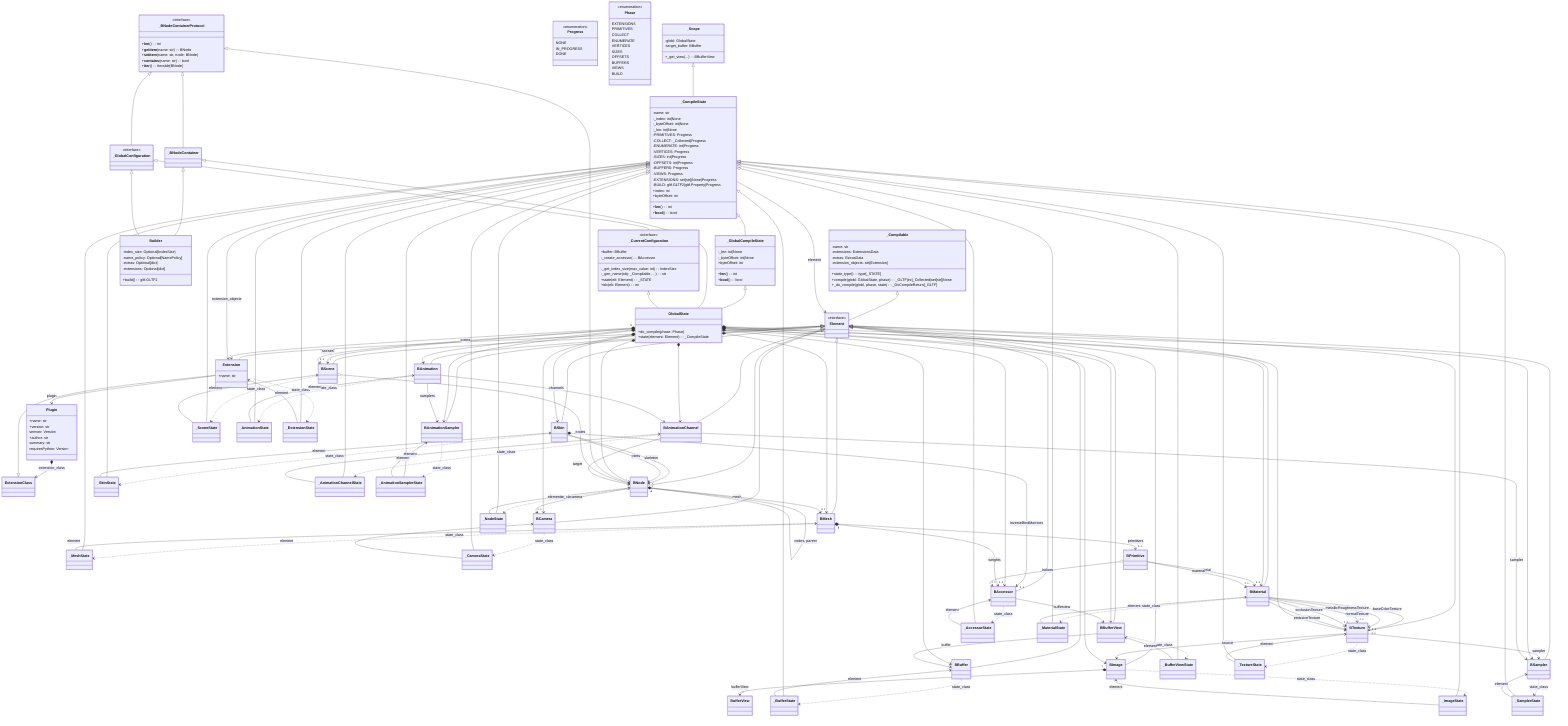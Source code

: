 classDiagram
    class _CompileState {
        -name: str
        -_index: int|None
        -_byteOffset: int|None
        -_len: int|None
        -PRIMITIVES: Progress
        -COLLECT: _Collected|Progress
        -ENUMERATE: int|Progress
        -VERTICES: Progress
        -SIZES: int|Progress
        -OFFSETS: int|Progress
        -BUFFERS: Progress
        -VIEWS: Progress
        -EXTENSIONS: set[str]|None|Progress
        -BUILD: gltf.GLTF2|gltf.Property|Progress
        +index: int
        +byteOffset: int
        +__len__(): int
        +__bool__(): bool
    }

    class _GlobalCompileState {
        -_len: int|None
        -_byteOffset: int|None
        +byteOffset: int
        +__len__(): int
        +__bool__(): bool
    }

    class _Compilable {
        -name: str
        -extensions: ExtensionsData
        -extras: ExtrasData
        -extension_objects: set[Extension]
        +state_type(): type[_STATE]
        +compile(globl: GlobalState, phase): _GLTF|int|_Collected|set[str]|None
        +_do_compile(globl, phase, state): _DoCompileReturn[_GLTF]
    }

    class GlobalState {
        +do_compile(phase: Phase)
        +state(element: Element): _CompileState
    }

    class Builder {
        -index_size: Optional[IndexSize]
        -name_policy: Optional[NamePolicy]
        -extras: Optional[dict]
        -extensions: Optional[dict]
        +build(): gltf.GLTF2
    }

    class _Scope {
        -globl: GlobalState
        -target_buffer: BBuffer
        +_get_view(...): BBufferView
    }

    class Progress {
        <<enumeration>>
        NONE
        IN_PROGRESS
        DONE
    }

    class Phase {
        <<enumeration>>
        EXTENSIONS
        PRIMITIVES
        COLLECT
        ENUMERATE
        VERTICES
        SIZES
        OFFSETS
        BUFFERS
        VIEWS
        BUILD
    }

    class _BNodeContainerProtocol {
        <<interface>>
        +__len__(): int
        +__getitem__(name: str): BNode
        +__setitem__(name: str, node: BNode)
        +__contains__(name: str): bool
        +__iter__(): Iterable[BNode]
    }

    class _GlobalConfiguration {
        <<interface>>
    }

    class _CurrentConfiguration {
        <<interface>>
        +buffer: BBuffer
        -_get_index_size(max_value: int): IndexSize
        -_gen_name(obj: _Compilable, ...): str
        -_create_accessor(...: BAccessor
        +state(elt: Element): _STATE
        +idx(elt: Element): int
    }

    class Element {
        <<interface>>
    }

    class Plugin {
        +name: str
        +version: str
        semver: Version
        +author: str
        summary: str
        requiresPython: Version
    }
    class Extension {
        +name: str
    }
    Extension --> Plugin : plugin
    Plugin *--> ExtensionClass : extension_class
    Extension --|> ExtensionClass

    _BNodeContainer <|-- Builder
    _GlobalConfiguration <|-- Builder
    _BNodeContainerProtocol <|-- _BNodeContainer
    _BNodeContainerProtocol <|-- _GlobalConfiguration
    _GlobalCompileState <|-- GlobalState
    _BNodeContainer <|-- GlobalState
    _CurrentConfiguration <|-- GlobalState
    _CompileState <|-- _GlobalCompileState
    _Scope <|-- _CompileState
    _GlobalConfiguration <|-- _CurrentConfiguration

    _Compilable <|-- Element
    Element <|-- BNode
    Element <|-- BBuffer
    Element <|-- BBufferView
    Element <|-- BAccessor
    Element <|-- BTexture
    Element <|-- BImage
    Element <|-- BSampler
    Element <|-- BMaterial
    Element <|-- BMesh
    Element <|-- BCamera
    Element <|-- BScene
    Element <|-- BSkin
    Element <|-- BAnimation
    Element <|-- BAnimationChannel
    Element <|-- BAnimationSampler
    Element <|-- Extension

    BNode ..> _NodeState : state_class
    BBuffer ..> _BufferState : state_class
    BBufferView ..> _BufferViewState : state_class
    BAccessor ..> _AccessorState : state_class
    BTexture ..> _TextureState : state_class
    BImage ..> _ImageState : state_class
    BSampler ..> _SamplerState : state_class
    BMaterial ..> _MaterialState : state_class
    BMesh ..> _MeshState : state_class
    BCamera ..> _CameraState : state_class
    BScene ..> _SceneState : state_class
    BSkin ..> _SkinState : state_class
    BAnimation ..> _AnimationState : state_class
    BAnimationChannel ..> _AnimationChannelState : state_class
    BAnimationSampler ..> _AnimationSamplerState : state_class
    Extension ..> _ExtensionState : state_class

    _NodeState --|> _CompileState
    _BufferState --|> _CompileState
    _BufferViewState --|> _CompileState
    _AccessorState --|> _CompileState
    _TextureState --|> _CompileState
    _ImageState --|> _CompileState
    _SamplerState --|> _CompileState
    _MaterialState --|> _CompileState
    _MeshState --|> _CompileState
    _CameraState --|> _CompileState
    _SceneState --|> _CompileState
    _SkinState --|> _CompileState
    _AnimationState --|> _CompileState
    _AnimationChannelState --|> _CompileState
    _AnimationSamplerState --|> _CompileState
    _ExtensionState --|> _CompileState

    _NodeState --> BNode : element
    _BufferState --> BBuffer : element
    _BufferViewState --> BBufferView : element
    _AccessorState --> BAccessor : element
    _TextureState --> BTexture : element
    _ImageState --> BImage : element
    _SamplerState --> BSampler : element
    _MaterialState --> BMaterial : element
    _MeshState --> BMesh : element
    _CameraState --> BCamera : element
    _SceneState --> BScene : element
    _SkinState --> BSkin : element
    _AnimationState --> BAnimation : element
    _AnimationChannelState --> BAnimationChannel : element
    _AnimationSamplerState --> BAnimationSampler : element
    _ExtensionState --> Extension : element

    BSkin --> "1" BNode : skeleton
    BSkin --> "*" BNode : joints
    BSkin *--> "0..1" BAccessor : inverseBindMatrices

    BTexture --> BImage : source
    BTexture --> BSampler : sampler

    BMaterial --> "0..1" BTexture : baseColorTexture
    BMaterial --> "0..1" BTexture : metallicRoughnessTexture
    BMaterial --> "0..1" BTexture : normalTexture
    BMaterial --> "0..1" BTexture : occlusionTexture
    BMaterial --> "0..1" BTexture : emissiveTexture

    GlobalState *--> BNode
    GlobalState *--> BBuffer
    GlobalState *--> BBufferView
    GlobalState *--> BAccessor
    GlobalState *--> BTexture
    GlobalState *--> BImage
    GlobalState *--> BSampler
    GlobalState *--> BMaterial
    GlobalState *--> BMesh
    GlobalState *--> BCamera
    GlobalState "1" *--> "*" BScene : "scenes"
    GlobalState *--> BSkin
    GlobalState *--> BAnimation
    GlobalState *--> BAnimationChannel
    GlobalState *--> BAnimationSampler
    GlobalState *--> Extension
    GlobalState "1" --> "0..1" BScene : scene

    _CompileState --> Element : element
    _CompileState --> "*" Extension: extension_objects

    _BNodeContainerProtocol <|-- BNode
    BNode "1" -- "*" BNode : nodes, parent
    BScene "*" o--> "*" BNode : nodes

    BNode o--> "0..1" BCamera : camera

    BNode "1" *--> "0..1" BMesh : mesh
    BMesh "1" *--> "0..1" BPrimitive : primitives
    BMesh "1" *--> "0..1" BAccessor : weights

    BPrimitive --> "0..1" BMaterial : material
    BPrimitive o--> "0..1" BAccessor : indices

    BAccessor --> BBufferView : bufferview

    BBufferView --> BBuffer : buffer

    BPrimitive --> "0..1" BMaterial : material

    BImage "1" *--> "1" BufferView : bufferView

    BAnimationChannel --> BSampler : sampler
    BAnimationChannel --> BNode : target

    BAnimation --> "*" BAnimationChannel : channels
    BAnimation --> "*" BAnimationSampler : samplers


    %% _CompileState <|-- _Compilable
    %% _Scope <|-- GlobalState
    %% GlobalState <|-- _GlobalCompileState